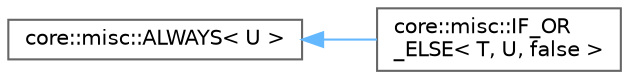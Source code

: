 digraph "Graphical Class Hierarchy"
{
 // INTERACTIVE_SVG=YES
 // LATEX_PDF_SIZE
  bgcolor="transparent";
  edge [fontname=Helvetica,fontsize=10,labelfontname=Helvetica,labelfontsize=10];
  node [fontname=Helvetica,fontsize=10,shape=box,height=0.2,width=0.4];
  rankdir="LR";
  Node0 [id="Node000000",label="core::misc::ALWAYS\< U \>",height=0.2,width=0.4,color="grey40", fillcolor="white", style="filled",URL="$dc/de6/a00167.html",tooltip=" "];
  Node0 -> Node1 [id="edge80_Node000000_Node000001",dir="back",color="steelblue1",style="solid",tooltip=" "];
  Node1 [id="Node000001",label="core::misc::IF_OR\l_ELSE\< T, U, false \>",height=0.2,width=0.4,color="grey40", fillcolor="white", style="filled",URL="$d3/da3/a00627.html",tooltip=" "];
}
